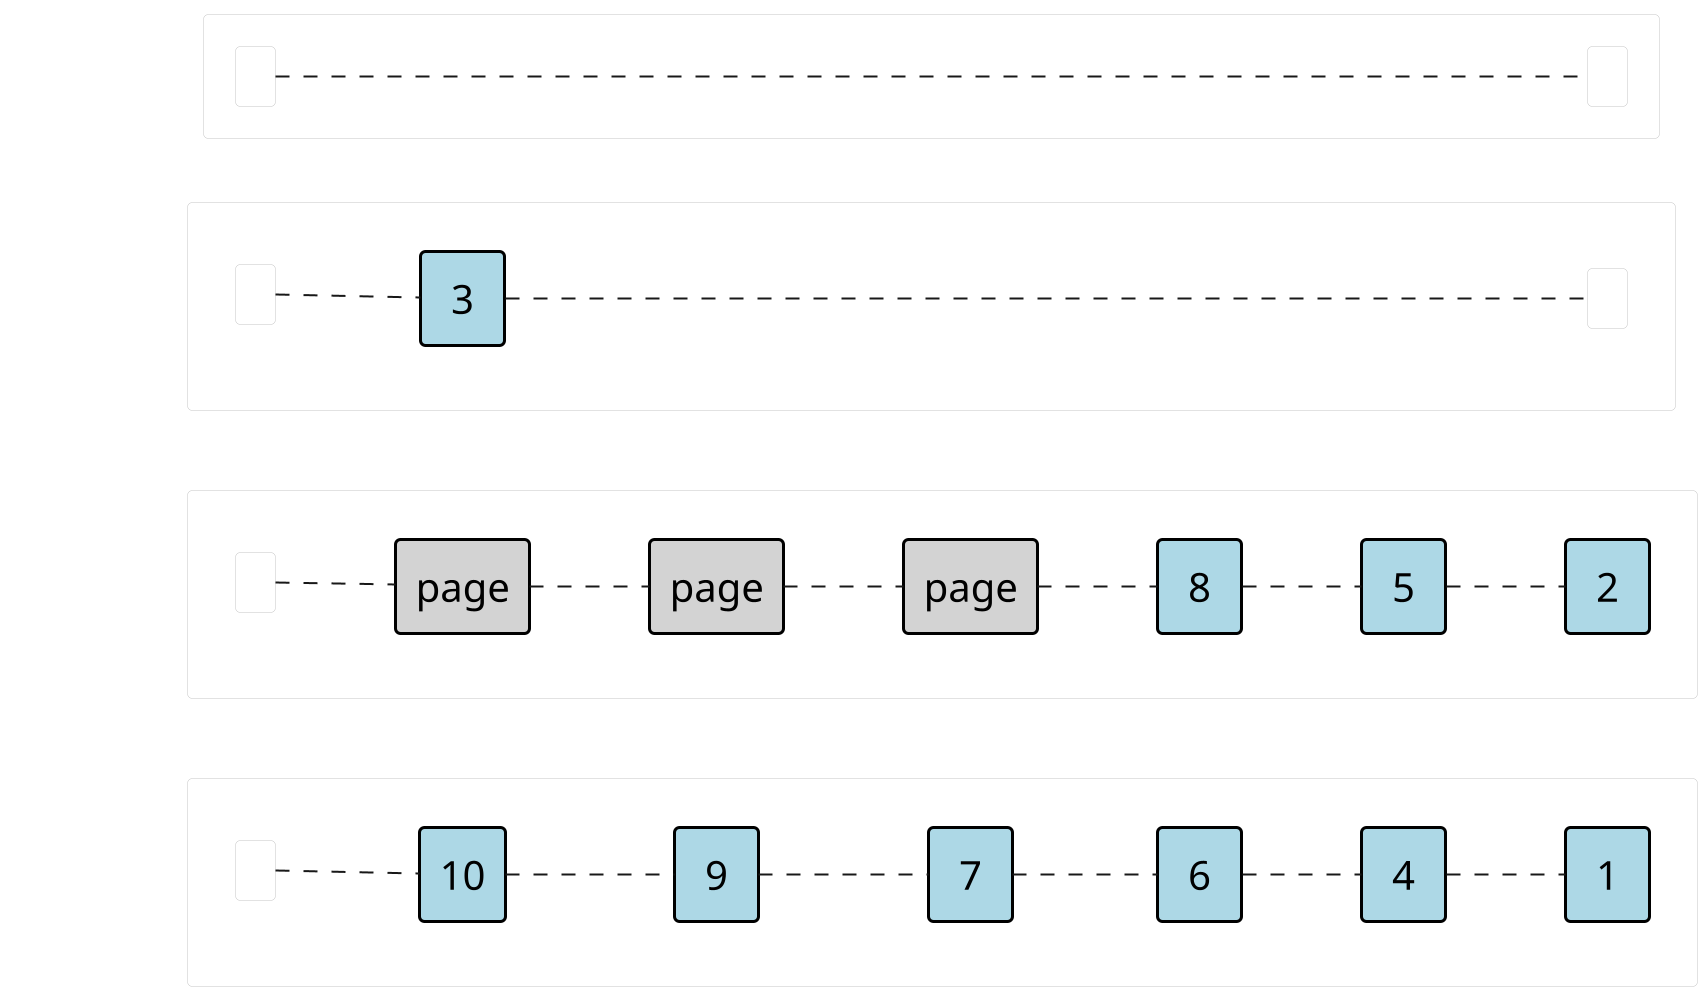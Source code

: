 @startuml

scale 2/1
left to right direction
skinparam ComponentStyle rectangle
skinparam Component {
    FontSize 20
    BackgroundColor LightBlue
    BorderThickness 1.5
    BorderColor black
}

skinparam Rectangle {
    FontSize 0
    BackgroundColor transparent
    BorderThickness 0
}

rectangle r1 $tag1 {
    rectangle "blank" as c0
    component "page" as c1 #LightGrey
    component "page" as c2 #LightGrey
    component "page" as c3 #LightGrey
    component " 8 " as c4
    component " 5 " as c5
    component " 2 " as c6

    [c0]-down.[c1]
    [c1]-down.[c2]
    [c2]-down.[c3]
    [c3]-down.[c4]
    [c4]-down.[c5]
    [c5]-down.[c6]
}

rectangle r2 $tag2 {
    rectangle "blank" as p0
    component "10" as p1
    component " 9 " as p2
    component " 7 " as p3
    component " 6 " as p4
    component " 4 " as p5
    component " 1 " as p6

    [p0]-down.[p1]
    [p1]-down.[p2]
    [p2]-down.[p3]
    [p3]-down.[p4]
    [p4]-down.[p5]
    [p5]-down.[p6]
}

rectangle r3 $tag3 {
    rectangle "blank" as q0
    component " 3 " as q1
    rectangle " 9 " as q2

    [q0]-down.[q1]
    [q1]-down.....[q2]
}

rectangle r4 $tag4 {
    rectangle "blank" as t0
    rectangle " 3 " as t1

    [t0]-down......[t1]
}

r1-left[hidden]-r2
r2-left[hidden]-r3

@enduml